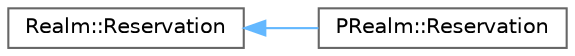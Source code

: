 digraph "Graphical Class Hierarchy"
{
 // LATEX_PDF_SIZE
  bgcolor="transparent";
  edge [fontname=Helvetica,fontsize=10,labelfontname=Helvetica,labelfontsize=10];
  node [fontname=Helvetica,fontsize=10,shape=box,height=0.2,width=0.4];
  rankdir="LR";
  Node0 [id="Node000000",label="Realm::Reservation",height=0.2,width=0.4,color="grey40", fillcolor="white", style="filled",URL="$classRealm_1_1Reservation.html",tooltip=" "];
  Node0 -> Node1 [id="edge301_Node000000_Node000001",dir="back",color="steelblue1",style="solid",tooltip=" "];
  Node1 [id="Node000001",label="PRealm::Reservation",height=0.2,width=0.4,color="grey40", fillcolor="white", style="filled",URL="$classPRealm_1_1Reservation.html",tooltip=" "];
}

